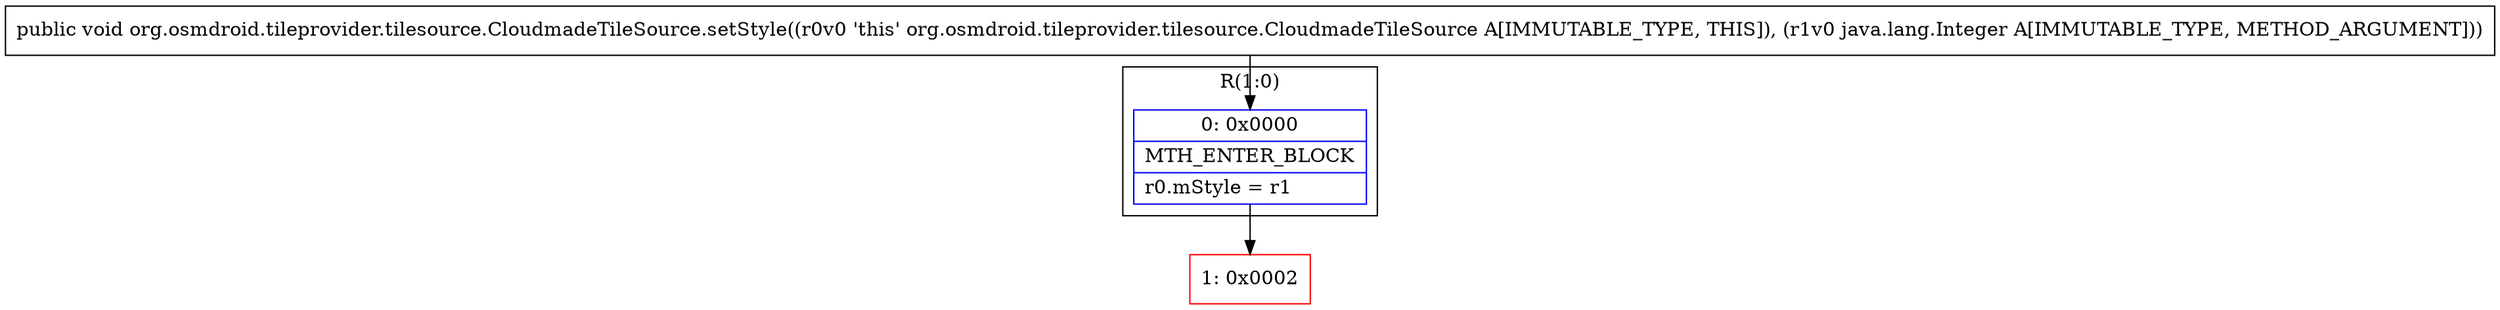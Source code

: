 digraph "CFG fororg.osmdroid.tileprovider.tilesource.CloudmadeTileSource.setStyle(Ljava\/lang\/Integer;)V" {
subgraph cluster_Region_1884121869 {
label = "R(1:0)";
node [shape=record,color=blue];
Node_0 [shape=record,label="{0\:\ 0x0000|MTH_ENTER_BLOCK\l|r0.mStyle = r1\l}"];
}
Node_1 [shape=record,color=red,label="{1\:\ 0x0002}"];
MethodNode[shape=record,label="{public void org.osmdroid.tileprovider.tilesource.CloudmadeTileSource.setStyle((r0v0 'this' org.osmdroid.tileprovider.tilesource.CloudmadeTileSource A[IMMUTABLE_TYPE, THIS]), (r1v0 java.lang.Integer A[IMMUTABLE_TYPE, METHOD_ARGUMENT])) }"];
MethodNode -> Node_0;
Node_0 -> Node_1;
}

